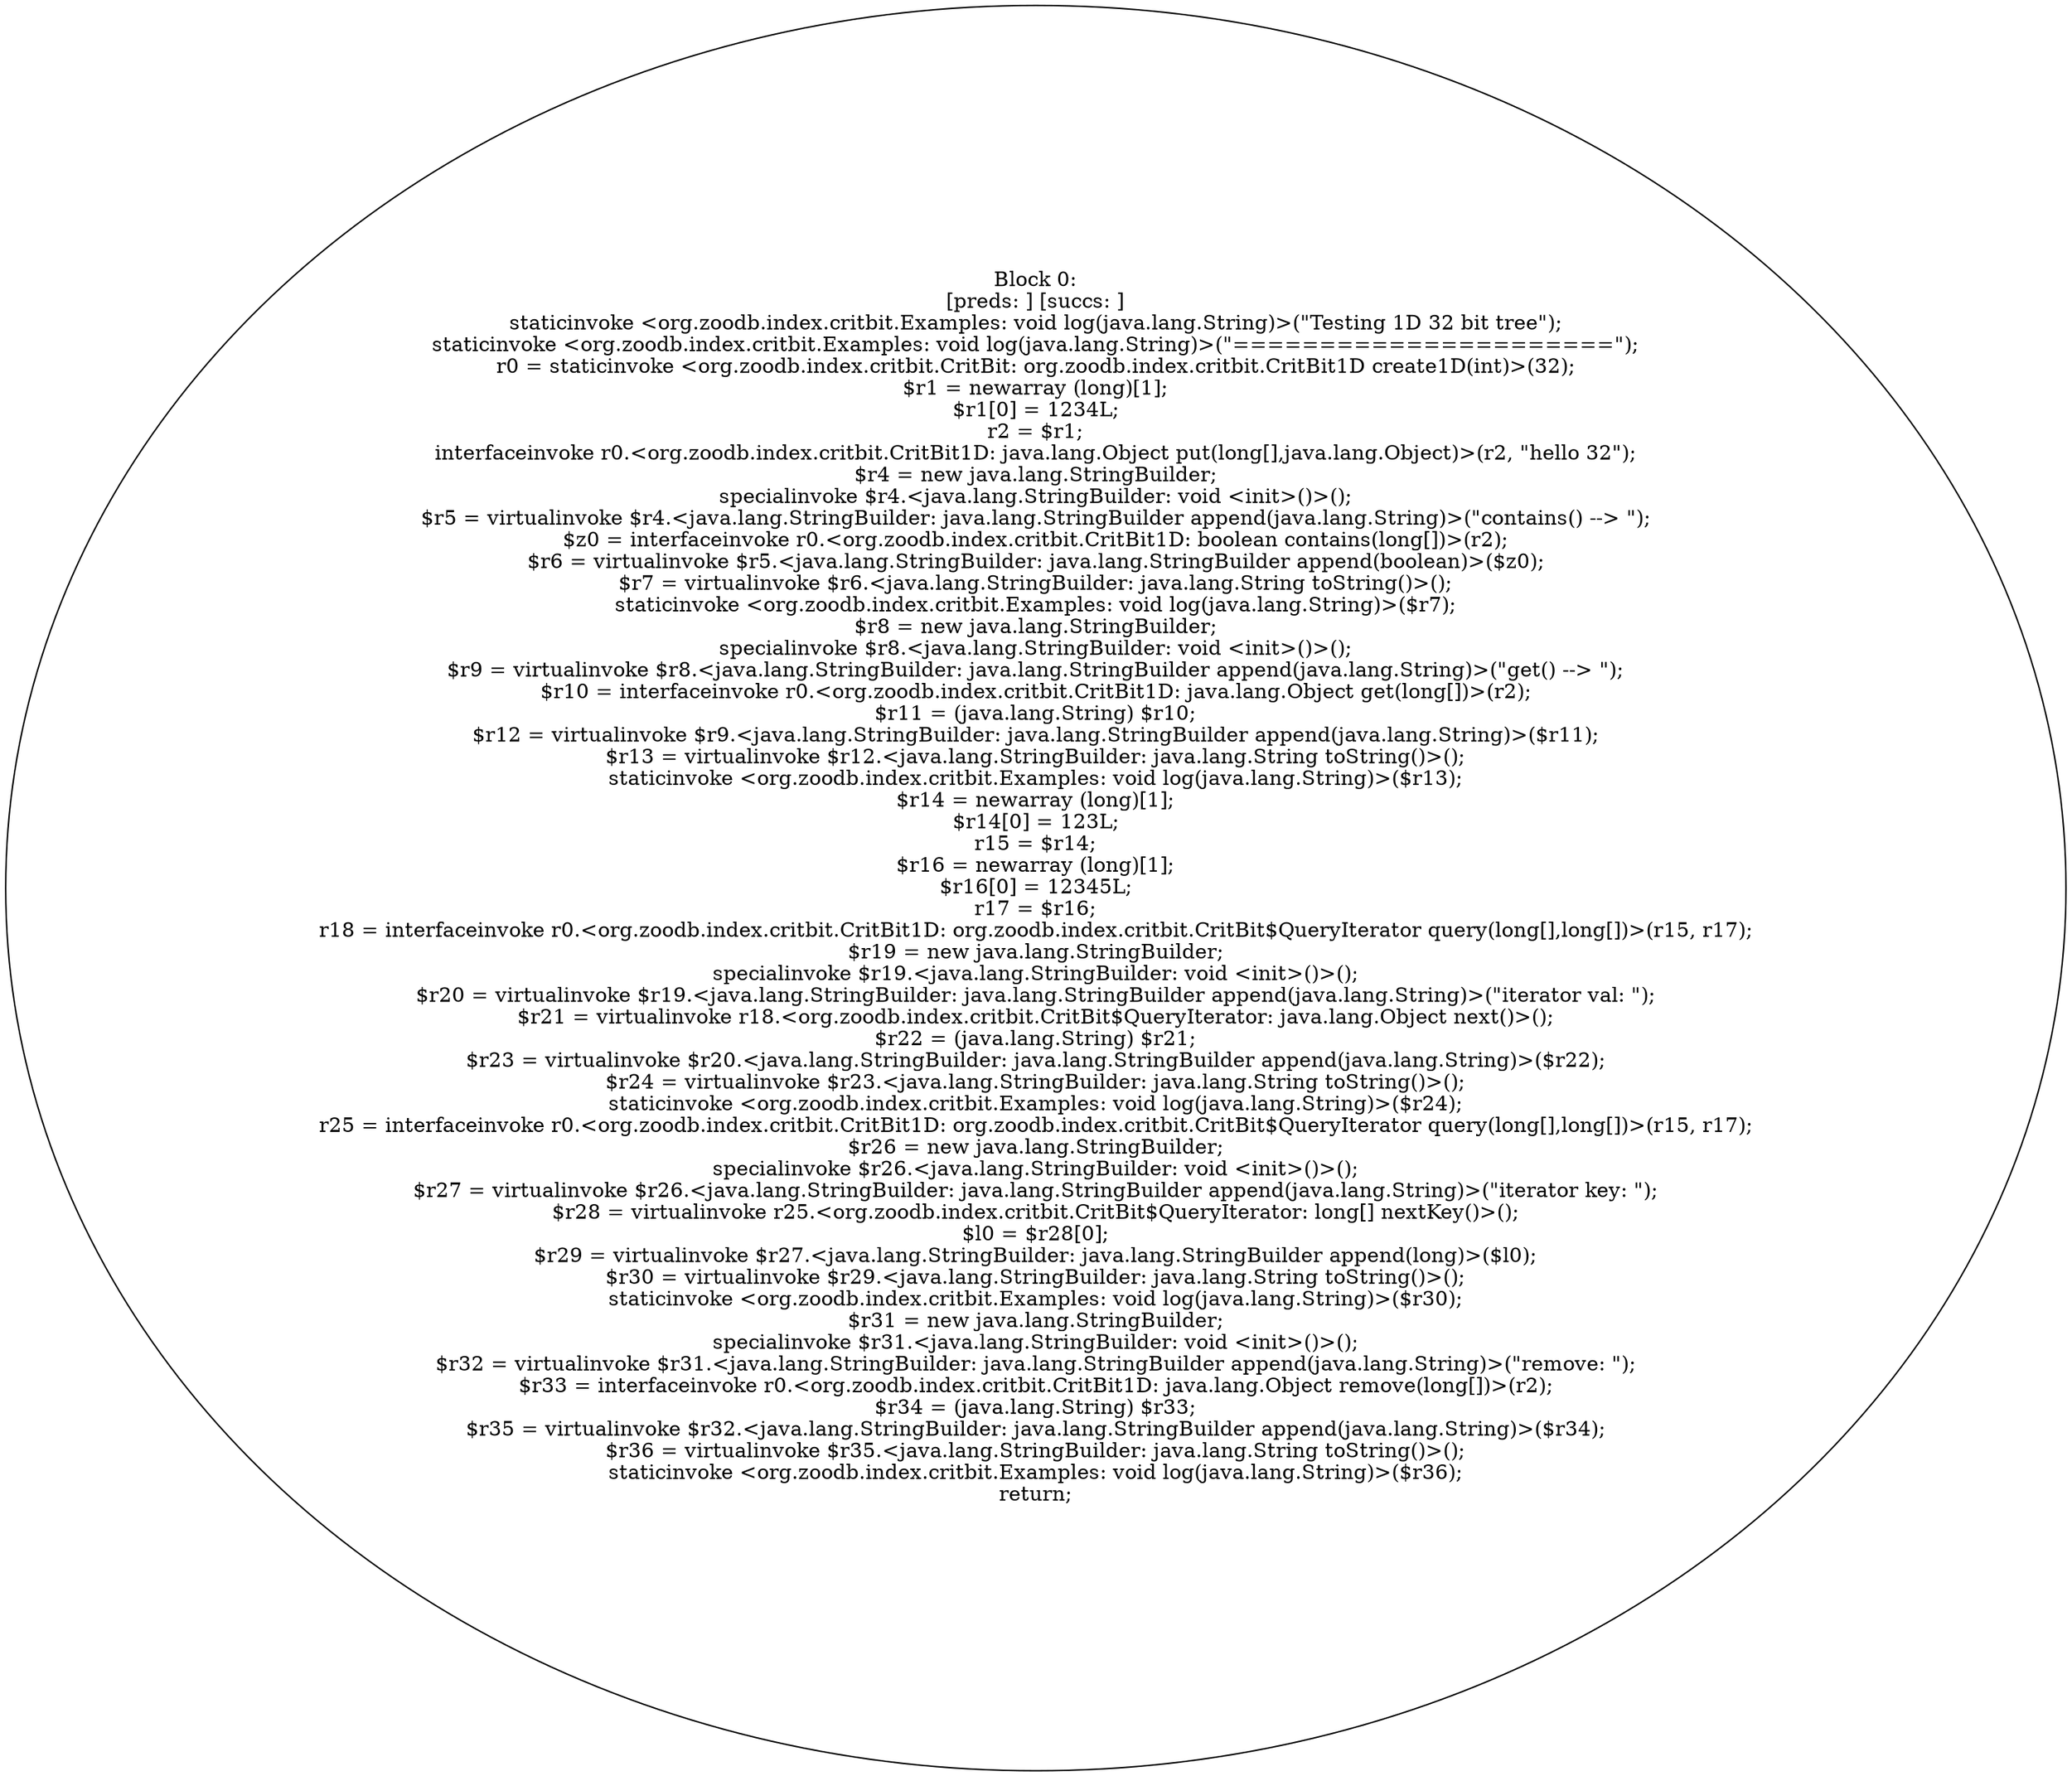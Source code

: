 digraph "unitGraph" {
    "Block 0:
[preds: ] [succs: ]
staticinvoke <org.zoodb.index.critbit.Examples: void log(java.lang.String)>(\"Testing 1D 32 bit tree\");
staticinvoke <org.zoodb.index.critbit.Examples: void log(java.lang.String)>(\"======================\");
r0 = staticinvoke <org.zoodb.index.critbit.CritBit: org.zoodb.index.critbit.CritBit1D create1D(int)>(32);
$r1 = newarray (long)[1];
$r1[0] = 1234L;
r2 = $r1;
interfaceinvoke r0.<org.zoodb.index.critbit.CritBit1D: java.lang.Object put(long[],java.lang.Object)>(r2, \"hello 32\");
$r4 = new java.lang.StringBuilder;
specialinvoke $r4.<java.lang.StringBuilder: void <init>()>();
$r5 = virtualinvoke $r4.<java.lang.StringBuilder: java.lang.StringBuilder append(java.lang.String)>(\"contains() --> \");
$z0 = interfaceinvoke r0.<org.zoodb.index.critbit.CritBit1D: boolean contains(long[])>(r2);
$r6 = virtualinvoke $r5.<java.lang.StringBuilder: java.lang.StringBuilder append(boolean)>($z0);
$r7 = virtualinvoke $r6.<java.lang.StringBuilder: java.lang.String toString()>();
staticinvoke <org.zoodb.index.critbit.Examples: void log(java.lang.String)>($r7);
$r8 = new java.lang.StringBuilder;
specialinvoke $r8.<java.lang.StringBuilder: void <init>()>();
$r9 = virtualinvoke $r8.<java.lang.StringBuilder: java.lang.StringBuilder append(java.lang.String)>(\"get() --> \");
$r10 = interfaceinvoke r0.<org.zoodb.index.critbit.CritBit1D: java.lang.Object get(long[])>(r2);
$r11 = (java.lang.String) $r10;
$r12 = virtualinvoke $r9.<java.lang.StringBuilder: java.lang.StringBuilder append(java.lang.String)>($r11);
$r13 = virtualinvoke $r12.<java.lang.StringBuilder: java.lang.String toString()>();
staticinvoke <org.zoodb.index.critbit.Examples: void log(java.lang.String)>($r13);
$r14 = newarray (long)[1];
$r14[0] = 123L;
r15 = $r14;
$r16 = newarray (long)[1];
$r16[0] = 12345L;
r17 = $r16;
r18 = interfaceinvoke r0.<org.zoodb.index.critbit.CritBit1D: org.zoodb.index.critbit.CritBit$QueryIterator query(long[],long[])>(r15, r17);
$r19 = new java.lang.StringBuilder;
specialinvoke $r19.<java.lang.StringBuilder: void <init>()>();
$r20 = virtualinvoke $r19.<java.lang.StringBuilder: java.lang.StringBuilder append(java.lang.String)>(\"iterator val: \");
$r21 = virtualinvoke r18.<org.zoodb.index.critbit.CritBit$QueryIterator: java.lang.Object next()>();
$r22 = (java.lang.String) $r21;
$r23 = virtualinvoke $r20.<java.lang.StringBuilder: java.lang.StringBuilder append(java.lang.String)>($r22);
$r24 = virtualinvoke $r23.<java.lang.StringBuilder: java.lang.String toString()>();
staticinvoke <org.zoodb.index.critbit.Examples: void log(java.lang.String)>($r24);
r25 = interfaceinvoke r0.<org.zoodb.index.critbit.CritBit1D: org.zoodb.index.critbit.CritBit$QueryIterator query(long[],long[])>(r15, r17);
$r26 = new java.lang.StringBuilder;
specialinvoke $r26.<java.lang.StringBuilder: void <init>()>();
$r27 = virtualinvoke $r26.<java.lang.StringBuilder: java.lang.StringBuilder append(java.lang.String)>(\"iterator key: \");
$r28 = virtualinvoke r25.<org.zoodb.index.critbit.CritBit$QueryIterator: long[] nextKey()>();
$l0 = $r28[0];
$r29 = virtualinvoke $r27.<java.lang.StringBuilder: java.lang.StringBuilder append(long)>($l0);
$r30 = virtualinvoke $r29.<java.lang.StringBuilder: java.lang.String toString()>();
staticinvoke <org.zoodb.index.critbit.Examples: void log(java.lang.String)>($r30);
$r31 = new java.lang.StringBuilder;
specialinvoke $r31.<java.lang.StringBuilder: void <init>()>();
$r32 = virtualinvoke $r31.<java.lang.StringBuilder: java.lang.StringBuilder append(java.lang.String)>(\"remove: \");
$r33 = interfaceinvoke r0.<org.zoodb.index.critbit.CritBit1D: java.lang.Object remove(long[])>(r2);
$r34 = (java.lang.String) $r33;
$r35 = virtualinvoke $r32.<java.lang.StringBuilder: java.lang.StringBuilder append(java.lang.String)>($r34);
$r36 = virtualinvoke $r35.<java.lang.StringBuilder: java.lang.String toString()>();
staticinvoke <org.zoodb.index.critbit.Examples: void log(java.lang.String)>($r36);
return;
"
}
